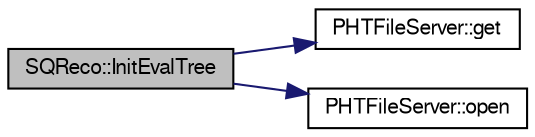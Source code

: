 digraph "SQReco::InitEvalTree"
{
  bgcolor="transparent";
  edge [fontname="FreeSans",fontsize="10",labelfontname="FreeSans",labelfontsize="10"];
  node [fontname="FreeSans",fontsize="10",shape=record];
  rankdir="LR";
  Node1 [label="SQReco::InitEvalTree",height=0.2,width=0.4,color="black", fillcolor="grey75", style="filled" fontcolor="black"];
  Node1 -> Node2 [color="midnightblue",fontsize="10",style="solid",fontname="FreeSans"];
  Node2 [label="PHTFileServer::get",height=0.2,width=0.4,color="black",URL="$d3/d2b/classPHTFileServer.html#a5a3ed7a2a70cc2e38dbe1cb33afe9c2f",tooltip="return reference to class singleton "];
  Node1 -> Node3 [color="midnightblue",fontsize="10",style="solid",fontname="FreeSans"];
  Node3 [label="PHTFileServer::open",height=0.2,width=0.4,color="black",URL="$d3/d2b/classPHTFileServer.html#aaae99c6748eb17d5f8d7df375bc6d615",tooltip="open a SafeTFile. If filename is not found in the map, create a new TFile and append to the map; incr..."];
}
